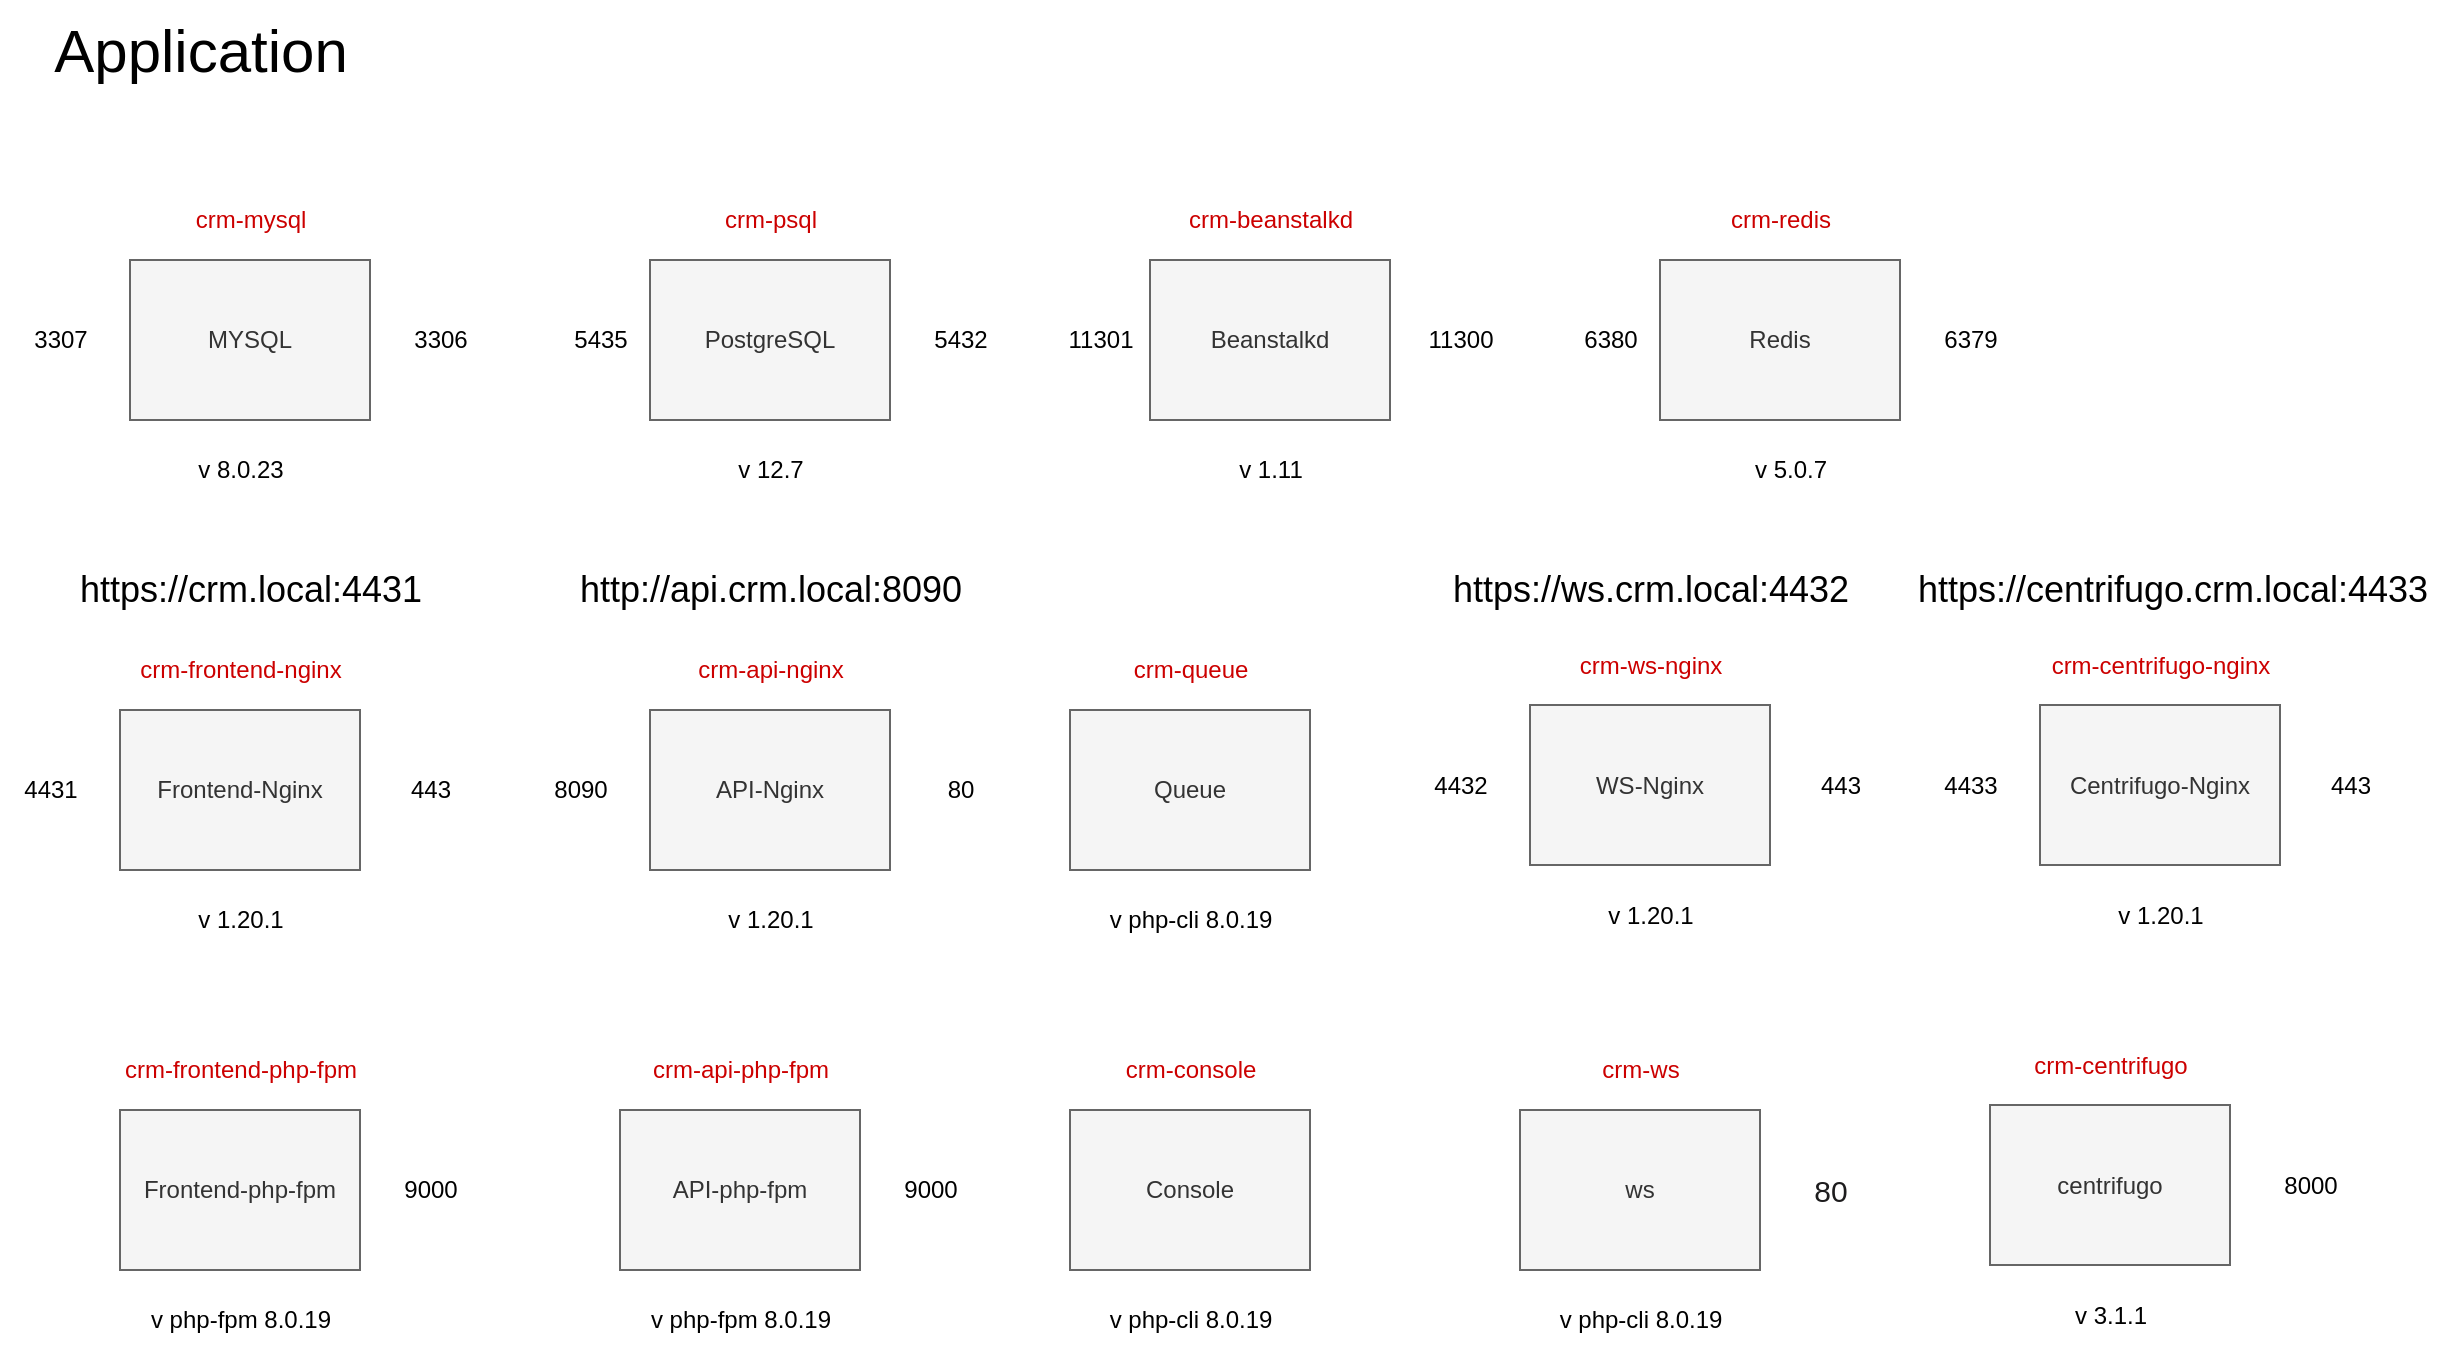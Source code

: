 <mxfile version="20.0.4" type="device"><diagram id="E0Vr9dG6CmCnVIlo4Czc" name="Page-1"><mxGraphModel dx="1355" dy="920" grid="1" gridSize="10" guides="1" tooltips="1" connect="1" arrows="1" fold="1" page="1" pageScale="1" pageWidth="827" pageHeight="1169" math="0" shadow="0"><root><mxCell id="0"/><mxCell id="1" parent="0"/><mxCell id="IavHW_G_SJpyDloNMZ1V-1" value="MYSQL" style="rounded=0;whiteSpace=wrap;html=1;fillColor=#f5f5f5;fontColor=#333333;strokeColor=#666666;" vertex="1" parent="1"><mxGeometry x="80" y="240" width="120" height="80" as="geometry"/></mxCell><mxCell id="IavHW_G_SJpyDloNMZ1V-2" value="3307" style="text;html=1;align=center;verticalAlign=middle;resizable=0;points=[];autosize=1;strokeColor=none;fillColor=none;" vertex="1" parent="1"><mxGeometry x="20" y="265" width="50" height="30" as="geometry"/></mxCell><mxCell id="IavHW_G_SJpyDloNMZ1V-3" value="3306" style="text;html=1;align=center;verticalAlign=middle;resizable=0;points=[];autosize=1;strokeColor=none;fillColor=none;" vertex="1" parent="1"><mxGeometry x="210" y="265" width="50" height="30" as="geometry"/></mxCell><mxCell id="IavHW_G_SJpyDloNMZ1V-4" value="crm-mysql" style="text;html=1;align=center;verticalAlign=middle;resizable=0;points=[];autosize=1;strokeColor=none;fillColor=none;fontColor=#CC0000;" vertex="1" parent="1"><mxGeometry x="100" y="205" width="80" height="30" as="geometry"/></mxCell><mxCell id="IavHW_G_SJpyDloNMZ1V-5" value="PostgreSQL" style="rounded=0;whiteSpace=wrap;html=1;fillColor=#f5f5f5;fontColor=#333333;strokeColor=#666666;" vertex="1" parent="1"><mxGeometry x="340" y="240" width="120" height="80" as="geometry"/></mxCell><mxCell id="IavHW_G_SJpyDloNMZ1V-6" value="5435" style="text;html=1;align=center;verticalAlign=middle;resizable=0;points=[];autosize=1;strokeColor=none;fillColor=none;" vertex="1" parent="1"><mxGeometry x="290" y="265" width="50" height="30" as="geometry"/></mxCell><mxCell id="IavHW_G_SJpyDloNMZ1V-7" value="5432" style="text;html=1;align=center;verticalAlign=middle;resizable=0;points=[];autosize=1;strokeColor=none;fillColor=none;" vertex="1" parent="1"><mxGeometry x="470" y="265" width="50" height="30" as="geometry"/></mxCell><mxCell id="IavHW_G_SJpyDloNMZ1V-8" value="crm-psql" style="text;html=1;align=center;verticalAlign=middle;resizable=0;points=[];autosize=1;strokeColor=none;fillColor=none;fontColor=#CC0000;" vertex="1" parent="1"><mxGeometry x="365" y="205" width="70" height="30" as="geometry"/></mxCell><mxCell id="IavHW_G_SJpyDloNMZ1V-9" value="Beanstalkd" style="rounded=0;whiteSpace=wrap;html=1;fillColor=#f5f5f5;fontColor=#333333;strokeColor=#666666;" vertex="1" parent="1"><mxGeometry x="590" y="240" width="120" height="80" as="geometry"/></mxCell><mxCell id="IavHW_G_SJpyDloNMZ1V-10" value="11301" style="text;html=1;align=center;verticalAlign=middle;resizable=0;points=[];autosize=1;strokeColor=none;fillColor=none;" vertex="1" parent="1"><mxGeometry x="535" y="265" width="60" height="30" as="geometry"/></mxCell><mxCell id="IavHW_G_SJpyDloNMZ1V-11" value="11300" style="text;html=1;align=center;verticalAlign=middle;resizable=0;points=[];autosize=1;strokeColor=none;fillColor=none;" vertex="1" parent="1"><mxGeometry x="715" y="265" width="60" height="30" as="geometry"/></mxCell><mxCell id="IavHW_G_SJpyDloNMZ1V-12" value="crm-beanstalkd" style="text;html=1;align=center;verticalAlign=middle;resizable=0;points=[];autosize=1;strokeColor=none;fillColor=none;fontColor=#CC0000;" vertex="1" parent="1"><mxGeometry x="595" y="205" width="110" height="30" as="geometry"/></mxCell><mxCell id="IavHW_G_SJpyDloNMZ1V-13" value="Redis" style="rounded=0;whiteSpace=wrap;html=1;fillColor=#f5f5f5;fontColor=#333333;strokeColor=#666666;" vertex="1" parent="1"><mxGeometry x="845" y="240" width="120" height="80" as="geometry"/></mxCell><mxCell id="IavHW_G_SJpyDloNMZ1V-14" value="6380" style="text;html=1;align=center;verticalAlign=middle;resizable=0;points=[];autosize=1;strokeColor=none;fillColor=none;" vertex="1" parent="1"><mxGeometry x="795" y="265" width="50" height="30" as="geometry"/></mxCell><mxCell id="IavHW_G_SJpyDloNMZ1V-15" value="6379" style="text;html=1;align=center;verticalAlign=middle;resizable=0;points=[];autosize=1;strokeColor=none;fillColor=none;" vertex="1" parent="1"><mxGeometry x="975" y="265" width="50" height="30" as="geometry"/></mxCell><mxCell id="IavHW_G_SJpyDloNMZ1V-16" value="crm-redis" style="text;html=1;align=center;verticalAlign=middle;resizable=0;points=[];autosize=1;strokeColor=none;fillColor=none;fontColor=#CC0000;" vertex="1" parent="1"><mxGeometry x="870" y="205" width="70" height="30" as="geometry"/></mxCell><mxCell id="IavHW_G_SJpyDloNMZ1V-17" value="Application" style="text;html=1;align=center;verticalAlign=middle;resizable=0;points=[];autosize=1;strokeColor=none;fillColor=none;fontColor=#000000;fontSize=30;" vertex="1" parent="1"><mxGeometry x="30" y="110" width="170" height="50" as="geometry"/></mxCell><mxCell id="IavHW_G_SJpyDloNMZ1V-18" value="v 8.0.23" style="text;html=1;align=center;verticalAlign=middle;resizable=0;points=[];autosize=1;strokeColor=none;fillColor=none;" vertex="1" parent="1"><mxGeometry x="100" y="330" width="70" height="30" as="geometry"/></mxCell><mxCell id="IavHW_G_SJpyDloNMZ1V-19" value="v 12.7" style="text;html=1;align=center;verticalAlign=middle;resizable=0;points=[];autosize=1;strokeColor=none;fillColor=none;" vertex="1" parent="1"><mxGeometry x="370" y="330" width="60" height="30" as="geometry"/></mxCell><mxCell id="IavHW_G_SJpyDloNMZ1V-20" value="v 1.11" style="text;html=1;align=center;verticalAlign=middle;resizable=0;points=[];autosize=1;strokeColor=none;fillColor=none;" vertex="1" parent="1"><mxGeometry x="620" y="330" width="60" height="30" as="geometry"/></mxCell><mxCell id="IavHW_G_SJpyDloNMZ1V-21" value="v 5.0.7" style="text;html=1;align=center;verticalAlign=middle;resizable=0;points=[];autosize=1;strokeColor=none;fillColor=none;" vertex="1" parent="1"><mxGeometry x="880" y="330" width="60" height="30" as="geometry"/></mxCell><mxCell id="IavHW_G_SJpyDloNMZ1V-22" value="Frontend-Nginx" style="rounded=0;whiteSpace=wrap;html=1;fillColor=#f5f5f5;fontColor=#333333;strokeColor=#666666;" vertex="1" parent="1"><mxGeometry x="75" y="465" width="120" height="80" as="geometry"/></mxCell><mxCell id="IavHW_G_SJpyDloNMZ1V-23" value="4431" style="text;html=1;align=center;verticalAlign=middle;resizable=0;points=[];autosize=1;strokeColor=none;fillColor=none;" vertex="1" parent="1"><mxGeometry x="15" y="490" width="50" height="30" as="geometry"/></mxCell><mxCell id="IavHW_G_SJpyDloNMZ1V-24" value="443" style="text;html=1;align=center;verticalAlign=middle;resizable=0;points=[];autosize=1;strokeColor=none;fillColor=none;" vertex="1" parent="1"><mxGeometry x="210" y="490" width="40" height="30" as="geometry"/></mxCell><mxCell id="IavHW_G_SJpyDloNMZ1V-25" value="crm-frontend-nginx" style="text;html=1;align=center;verticalAlign=middle;resizable=0;points=[];autosize=1;strokeColor=none;fillColor=none;fontColor=#CC0000;" vertex="1" parent="1"><mxGeometry x="75" y="430" width="120" height="30" as="geometry"/></mxCell><mxCell id="IavHW_G_SJpyDloNMZ1V-26" value="v 1.20.1" style="text;html=1;align=center;verticalAlign=middle;resizable=0;points=[];autosize=1;strokeColor=none;fillColor=none;" vertex="1" parent="1"><mxGeometry x="100" y="555" width="70" height="30" as="geometry"/></mxCell><mxCell id="IavHW_G_SJpyDloNMZ1V-27" value="API-Nginx" style="rounded=0;whiteSpace=wrap;html=1;fillColor=#f5f5f5;fontColor=#333333;strokeColor=#666666;" vertex="1" parent="1"><mxGeometry x="340" y="465" width="120" height="80" as="geometry"/></mxCell><mxCell id="IavHW_G_SJpyDloNMZ1V-28" value="8090" style="text;html=1;align=center;verticalAlign=middle;resizable=0;points=[];autosize=1;strokeColor=none;fillColor=none;" vertex="1" parent="1"><mxGeometry x="280" y="490" width="50" height="30" as="geometry"/></mxCell><mxCell id="IavHW_G_SJpyDloNMZ1V-29" value="80" style="text;html=1;align=center;verticalAlign=middle;resizable=0;points=[];autosize=1;strokeColor=none;fillColor=none;" vertex="1" parent="1"><mxGeometry x="475" y="490" width="40" height="30" as="geometry"/></mxCell><mxCell id="IavHW_G_SJpyDloNMZ1V-30" value="crm-api-nginx" style="text;html=1;align=center;verticalAlign=middle;resizable=0;points=[];autosize=1;strokeColor=none;fillColor=none;fontColor=#CC0000;" vertex="1" parent="1"><mxGeometry x="350" y="430" width="100" height="30" as="geometry"/></mxCell><mxCell id="IavHW_G_SJpyDloNMZ1V-31" value="v 1.20.1" style="text;html=1;align=center;verticalAlign=middle;resizable=0;points=[];autosize=1;strokeColor=none;fillColor=none;" vertex="1" parent="1"><mxGeometry x="365" y="555" width="70" height="30" as="geometry"/></mxCell><mxCell id="IavHW_G_SJpyDloNMZ1V-32" value="Queue" style="rounded=0;whiteSpace=wrap;html=1;fillColor=#f5f5f5;fontColor=#333333;strokeColor=#666666;" vertex="1" parent="1"><mxGeometry x="550" y="465" width="120" height="80" as="geometry"/></mxCell><mxCell id="IavHW_G_SJpyDloNMZ1V-33" value="crm-queue" style="text;html=1;align=center;verticalAlign=middle;resizable=0;points=[];autosize=1;strokeColor=none;fillColor=none;fontColor=#CC0000;" vertex="1" parent="1"><mxGeometry x="570" y="430" width="80" height="30" as="geometry"/></mxCell><mxCell id="IavHW_G_SJpyDloNMZ1V-34" value="v php-cli 8.0.19" style="text;html=1;align=center;verticalAlign=middle;resizable=0;points=[];autosize=1;strokeColor=none;fillColor=none;" vertex="1" parent="1"><mxGeometry x="560" y="555" width="100" height="30" as="geometry"/></mxCell><mxCell id="IavHW_G_SJpyDloNMZ1V-35" value="WS-Nginx" style="rounded=0;whiteSpace=wrap;html=1;fillColor=#f5f5f5;fontColor=#333333;strokeColor=#666666;" vertex="1" parent="1"><mxGeometry x="780" y="462.5" width="120" height="80" as="geometry"/></mxCell><mxCell id="IavHW_G_SJpyDloNMZ1V-36" value="4432" style="text;html=1;align=center;verticalAlign=middle;resizable=0;points=[];autosize=1;strokeColor=none;fillColor=none;" vertex="1" parent="1"><mxGeometry x="720" y="487.5" width="50" height="30" as="geometry"/></mxCell><mxCell id="IavHW_G_SJpyDloNMZ1V-37" value="443" style="text;html=1;align=center;verticalAlign=middle;resizable=0;points=[];autosize=1;strokeColor=none;fillColor=none;" vertex="1" parent="1"><mxGeometry x="915" y="487.5" width="40" height="30" as="geometry"/></mxCell><mxCell id="IavHW_G_SJpyDloNMZ1V-38" value="crm-ws-nginx" style="text;html=1;align=center;verticalAlign=middle;resizable=0;points=[];autosize=1;strokeColor=none;fillColor=none;fontColor=#CC0000;" vertex="1" parent="1"><mxGeometry x="795" y="427.5" width="90" height="30" as="geometry"/></mxCell><mxCell id="IavHW_G_SJpyDloNMZ1V-39" value="v 1.20.1" style="text;html=1;align=center;verticalAlign=middle;resizable=0;points=[];autosize=1;strokeColor=none;fillColor=none;" vertex="1" parent="1"><mxGeometry x="805" y="552.5" width="70" height="30" as="geometry"/></mxCell><mxCell id="IavHW_G_SJpyDloNMZ1V-40" value="Centrifugo-Nginx" style="rounded=0;whiteSpace=wrap;html=1;fillColor=#f5f5f5;fontColor=#333333;strokeColor=#666666;" vertex="1" parent="1"><mxGeometry x="1035" y="462.5" width="120" height="80" as="geometry"/></mxCell><mxCell id="IavHW_G_SJpyDloNMZ1V-41" value="4433" style="text;html=1;align=center;verticalAlign=middle;resizable=0;points=[];autosize=1;strokeColor=none;fillColor=none;" vertex="1" parent="1"><mxGeometry x="975" y="487.5" width="50" height="30" as="geometry"/></mxCell><mxCell id="IavHW_G_SJpyDloNMZ1V-42" value="443" style="text;html=1;align=center;verticalAlign=middle;resizable=0;points=[];autosize=1;strokeColor=none;fillColor=none;" vertex="1" parent="1"><mxGeometry x="1170" y="487.5" width="40" height="30" as="geometry"/></mxCell><mxCell id="IavHW_G_SJpyDloNMZ1V-43" value="crm-centrifugo-nginx" style="text;html=1;align=center;verticalAlign=middle;resizable=0;points=[];autosize=1;strokeColor=none;fillColor=none;fontColor=#CC0000;" vertex="1" parent="1"><mxGeometry x="1030" y="427.5" width="130" height="30" as="geometry"/></mxCell><mxCell id="IavHW_G_SJpyDloNMZ1V-44" value="v 1.20.1" style="text;html=1;align=center;verticalAlign=middle;resizable=0;points=[];autosize=1;strokeColor=none;fillColor=none;" vertex="1" parent="1"><mxGeometry x="1060" y="552.5" width="70" height="30" as="geometry"/></mxCell><mxCell id="IavHW_G_SJpyDloNMZ1V-45" value="&lt;font style=&quot;font-size: 18px;&quot;&gt;https://crm.local:4431&lt;/font&gt;" style="text;html=1;align=center;verticalAlign=middle;resizable=0;points=[];autosize=1;strokeColor=none;fillColor=none;fontSize=30;fontColor=#000000;" vertex="1" parent="1"><mxGeometry x="45" y="375" width="190" height="50" as="geometry"/></mxCell><mxCell id="IavHW_G_SJpyDloNMZ1V-46" value="&lt;font style=&quot;font-size: 18px;&quot;&gt;http://api.crm.local:8090&lt;/font&gt;" style="text;html=1;align=center;verticalAlign=middle;resizable=0;points=[];autosize=1;strokeColor=none;fillColor=none;fontSize=30;fontColor=#000000;" vertex="1" parent="1"><mxGeometry x="295" y="375" width="210" height="50" as="geometry"/></mxCell><mxCell id="IavHW_G_SJpyDloNMZ1V-47" value="&lt;font style=&quot;font-size: 18px;&quot;&gt;https://ws.crm.local:4432&lt;/font&gt;" style="text;html=1;align=center;verticalAlign=middle;resizable=0;points=[];autosize=1;strokeColor=none;fillColor=none;fontSize=30;fontColor=#000000;" vertex="1" parent="1"><mxGeometry x="730" y="375" width="220" height="50" as="geometry"/></mxCell><mxCell id="IavHW_G_SJpyDloNMZ1V-48" value="&lt;font style=&quot;font-size: 18px;&quot;&gt;https://centrifugo.crm.local:4433&lt;/font&gt;" style="text;html=1;align=center;verticalAlign=middle;resizable=0;points=[];autosize=1;strokeColor=none;fillColor=none;fontSize=30;fontColor=#000000;" vertex="1" parent="1"><mxGeometry x="961" y="375" width="280" height="50" as="geometry"/></mxCell><mxCell id="IavHW_G_SJpyDloNMZ1V-49" value="Frontend-php-fpm" style="rounded=0;whiteSpace=wrap;html=1;fillColor=#f5f5f5;fontColor=#333333;strokeColor=#666666;" vertex="1" parent="1"><mxGeometry x="75" y="665" width="120" height="80" as="geometry"/></mxCell><mxCell id="IavHW_G_SJpyDloNMZ1V-50" value="9000" style="text;html=1;align=center;verticalAlign=middle;resizable=0;points=[];autosize=1;strokeColor=none;fillColor=none;" vertex="1" parent="1"><mxGeometry x="205" y="690" width="50" height="30" as="geometry"/></mxCell><mxCell id="IavHW_G_SJpyDloNMZ1V-51" value="crm-frontend-php-fpm" style="text;html=1;align=center;verticalAlign=middle;resizable=0;points=[];autosize=1;strokeColor=none;fillColor=none;fontColor=#CC0000;" vertex="1" parent="1"><mxGeometry x="65" y="630" width="140" height="30" as="geometry"/></mxCell><mxCell id="IavHW_G_SJpyDloNMZ1V-52" value="v php-fpm&amp;nbsp;8.0.19" style="text;html=1;align=center;verticalAlign=middle;resizable=0;points=[];autosize=1;strokeColor=none;fillColor=none;" vertex="1" parent="1"><mxGeometry x="80" y="755" width="110" height="30" as="geometry"/></mxCell><mxCell id="IavHW_G_SJpyDloNMZ1V-53" value="API-php-fpm" style="rounded=0;whiteSpace=wrap;html=1;fillColor=#f5f5f5;fontColor=#333333;strokeColor=#666666;" vertex="1" parent="1"><mxGeometry x="325" y="665" width="120" height="80" as="geometry"/></mxCell><mxCell id="IavHW_G_SJpyDloNMZ1V-54" value="9000" style="text;html=1;align=center;verticalAlign=middle;resizable=0;points=[];autosize=1;strokeColor=none;fillColor=none;" vertex="1" parent="1"><mxGeometry x="455" y="690" width="50" height="30" as="geometry"/></mxCell><mxCell id="IavHW_G_SJpyDloNMZ1V-55" value="crm-api-php-fpm" style="text;html=1;align=center;verticalAlign=middle;resizable=0;points=[];autosize=1;strokeColor=none;fillColor=none;fontColor=#CC0000;" vertex="1" parent="1"><mxGeometry x="330" y="630" width="110" height="30" as="geometry"/></mxCell><mxCell id="IavHW_G_SJpyDloNMZ1V-56" value="v php-fpm&amp;nbsp;8.0.19" style="text;html=1;align=center;verticalAlign=middle;resizable=0;points=[];autosize=1;strokeColor=none;fillColor=none;" vertex="1" parent="1"><mxGeometry x="330" y="755" width="110" height="30" as="geometry"/></mxCell><mxCell id="IavHW_G_SJpyDloNMZ1V-57" value="Console" style="rounded=0;whiteSpace=wrap;html=1;fillColor=#f5f5f5;fontColor=#333333;strokeColor=#666666;" vertex="1" parent="1"><mxGeometry x="550" y="665" width="120" height="80" as="geometry"/></mxCell><mxCell id="IavHW_G_SJpyDloNMZ1V-58" value="crm-console" style="text;html=1;align=center;verticalAlign=middle;resizable=0;points=[];autosize=1;strokeColor=none;fillColor=none;fontColor=#CC0000;" vertex="1" parent="1"><mxGeometry x="565" y="630" width="90" height="30" as="geometry"/></mxCell><mxCell id="IavHW_G_SJpyDloNMZ1V-59" value="v php-cli 8.0.19" style="text;html=1;align=center;verticalAlign=middle;resizable=0;points=[];autosize=1;strokeColor=none;fillColor=none;" vertex="1" parent="1"><mxGeometry x="560" y="755" width="100" height="30" as="geometry"/></mxCell><mxCell id="IavHW_G_SJpyDloNMZ1V-60" value="ws" style="rounded=0;whiteSpace=wrap;html=1;fillColor=#f5f5f5;fontColor=#333333;strokeColor=#666666;" vertex="1" parent="1"><mxGeometry x="775" y="665" width="120" height="80" as="geometry"/></mxCell><mxCell id="IavHW_G_SJpyDloNMZ1V-61" value="crm-ws" style="text;html=1;align=center;verticalAlign=middle;resizable=0;points=[];autosize=1;strokeColor=none;fillColor=none;fontColor=#CC0000;" vertex="1" parent="1"><mxGeometry x="805" y="630" width="60" height="30" as="geometry"/></mxCell><mxCell id="IavHW_G_SJpyDloNMZ1V-62" value="v php-cli 8.0.19" style="text;html=1;align=center;verticalAlign=middle;resizable=0;points=[];autosize=1;strokeColor=none;fillColor=none;" vertex="1" parent="1"><mxGeometry x="785" y="755" width="100" height="30" as="geometry"/></mxCell><mxCell id="IavHW_G_SJpyDloNMZ1V-63" value="centrifugo" style="rounded=0;whiteSpace=wrap;html=1;fillColor=#f5f5f5;fontColor=#333333;strokeColor=#666666;" vertex="1" parent="1"><mxGeometry x="1010" y="662.5" width="120" height="80" as="geometry"/></mxCell><mxCell id="IavHW_G_SJpyDloNMZ1V-64" value="crm-centrifugo" style="text;html=1;align=center;verticalAlign=middle;resizable=0;points=[];autosize=1;strokeColor=none;fillColor=none;fontColor=#CC0000;" vertex="1" parent="1"><mxGeometry x="1020" y="627.5" width="100" height="30" as="geometry"/></mxCell><mxCell id="IavHW_G_SJpyDloNMZ1V-65" value="v 3.1.1" style="text;html=1;align=center;verticalAlign=middle;resizable=0;points=[];autosize=1;strokeColor=none;fillColor=none;" vertex="1" parent="1"><mxGeometry x="1040" y="752.5" width="60" height="30" as="geometry"/></mxCell><mxCell id="IavHW_G_SJpyDloNMZ1V-66" value="8000" style="text;html=1;align=center;verticalAlign=middle;resizable=0;points=[];autosize=1;strokeColor=none;fillColor=none;" vertex="1" parent="1"><mxGeometry x="1145" y="687.5" width="50" height="30" as="geometry"/></mxCell><mxCell id="IavHW_G_SJpyDloNMZ1V-67" value="&lt;span style=&quot;color: rgb(29, 28, 29); font-family: Slack-Lato, Slack-Fractions, appleLogo, sans-serif; font-size: 15px; font-variant-ligatures: common-ligatures; text-align: left; background-color: rgb(255, 255, 255);&quot;&gt;80&lt;/span&gt;" style="text;html=1;align=center;verticalAlign=middle;resizable=0;points=[];autosize=1;strokeColor=none;fillColor=none;" vertex="1" parent="1"><mxGeometry x="910" y="690" width="40" height="30" as="geometry"/></mxCell></root></mxGraphModel></diagram></mxfile>